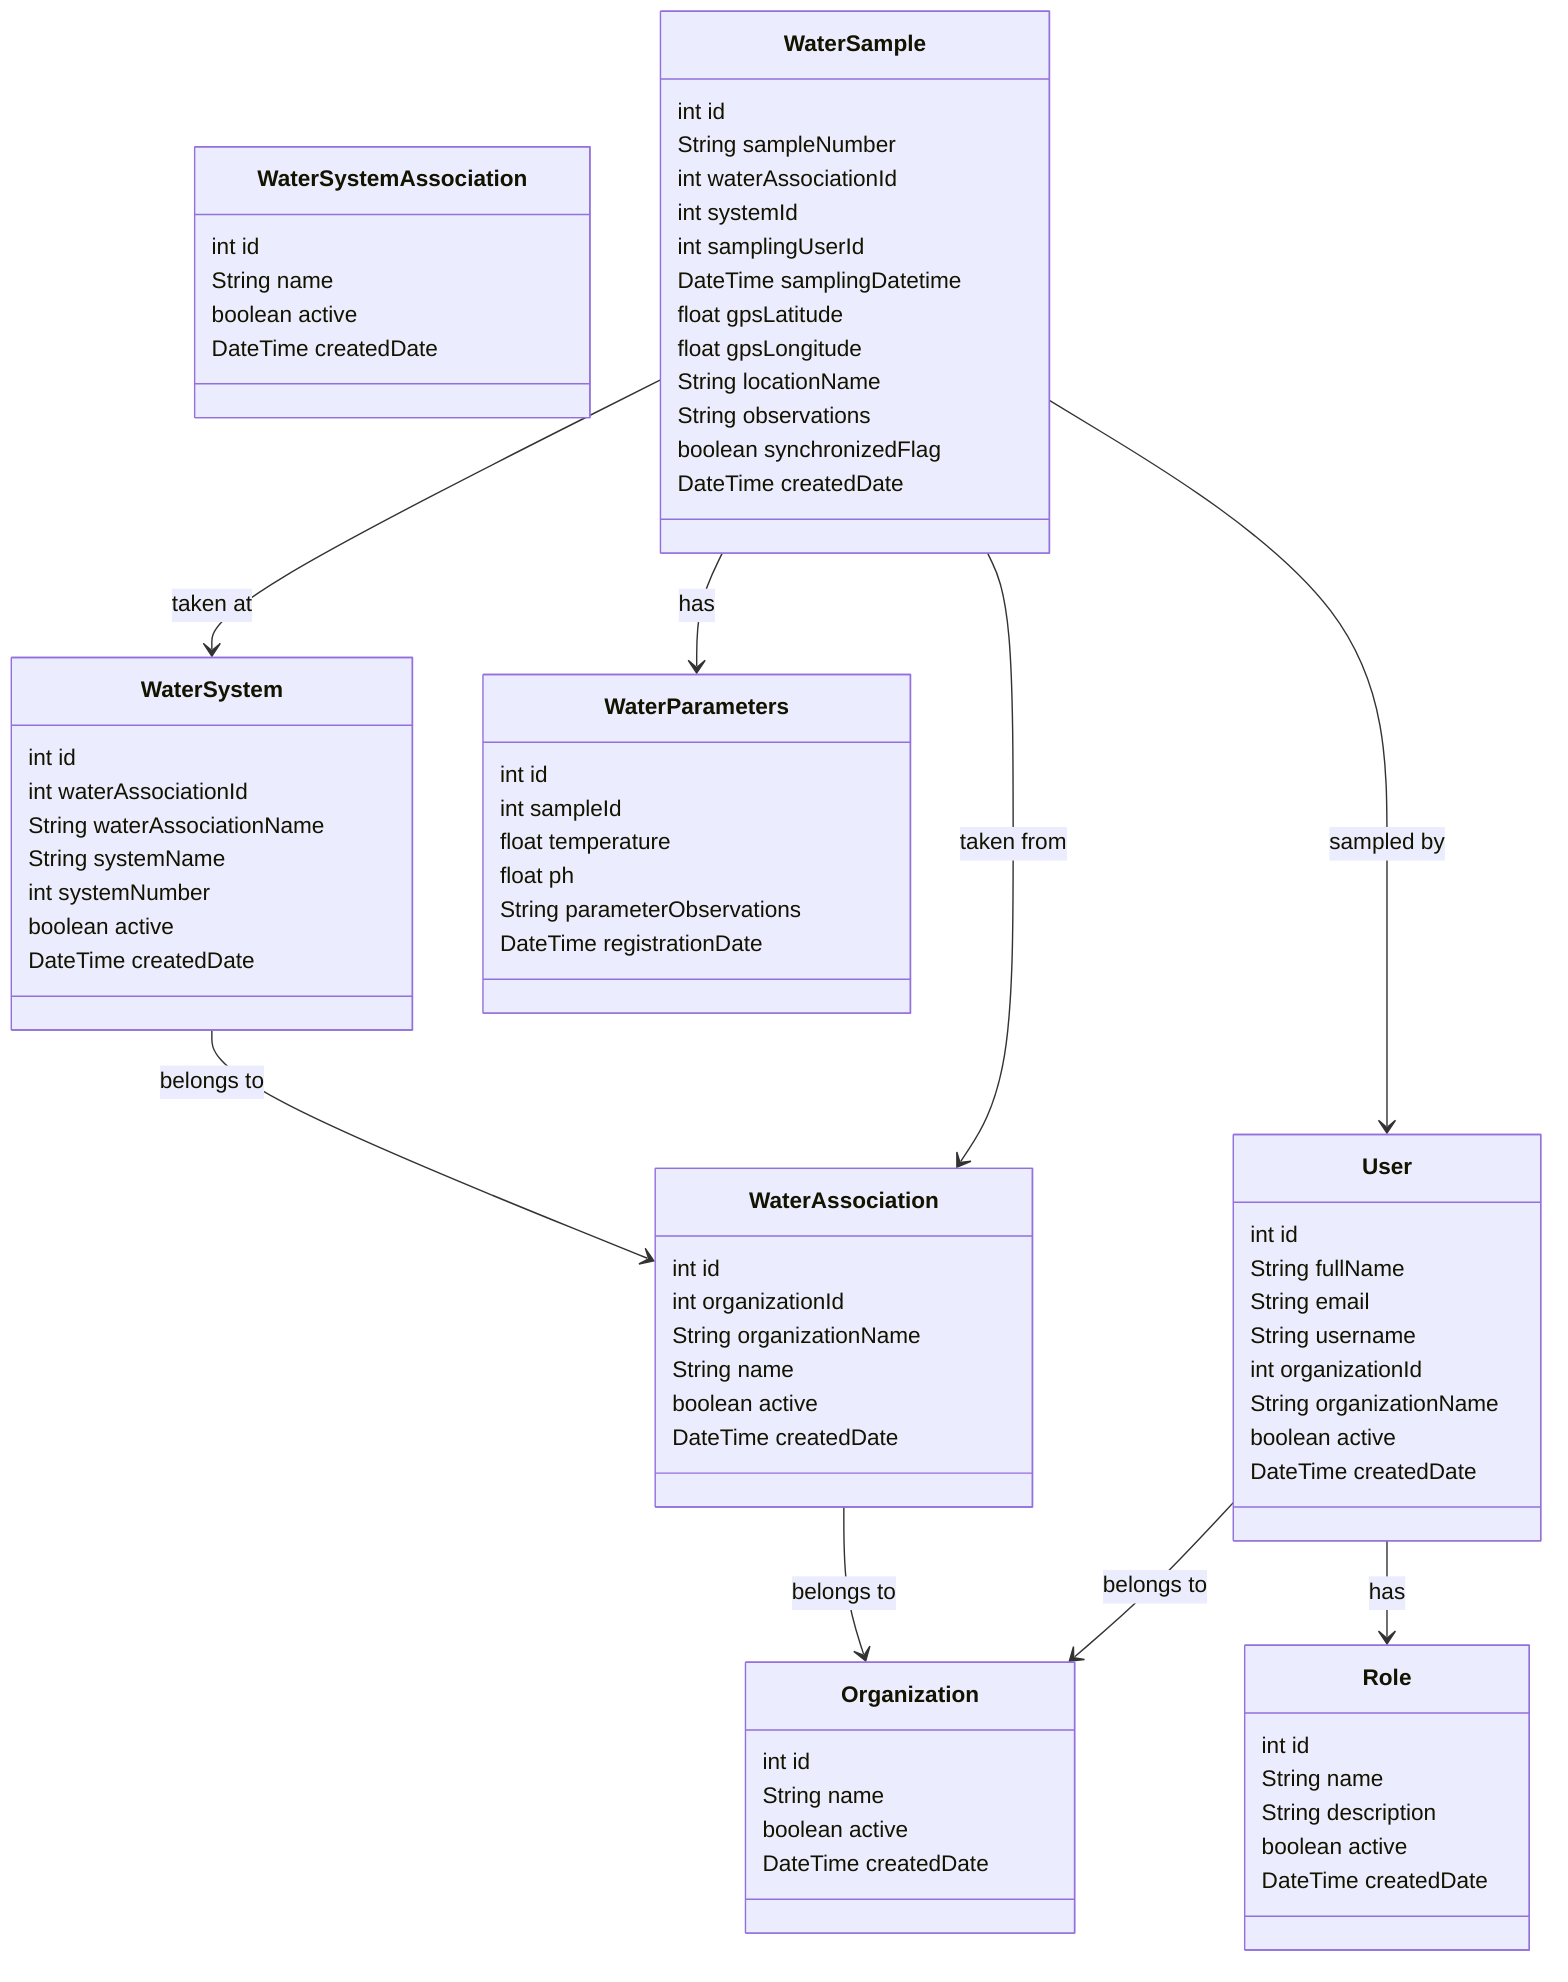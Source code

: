 classDiagram
    class WaterSystem {
        int id
        int waterAssociationId
        String waterAssociationName
        String systemName
        int systemNumber
        boolean active
        DateTime createdDate
    }

    class WaterSystemAssociation {
        int id
        String name
        boolean active
        DateTime createdDate
    }

    class Organization {
        int id
        String name
        boolean active
        DateTime createdDate
    }

    class WaterAssociation {
        int id
        int organizationId
        String organizationName
        String name
        boolean active
        DateTime createdDate
    }

    class User {
        int id
        String fullName
        String email
        String username
        int organizationId
        String organizationName
        boolean active
        DateTime createdDate
    }

    class Role {
        int id
        String name
        String description
        boolean active
        DateTime createdDate
    }

    class WaterSample {
        int id
        String sampleNumber
        int waterAssociationId
        int systemId
        int samplingUserId
        DateTime samplingDatetime
        float gpsLatitude
        float gpsLongitude
        String locationName
        String observations
        boolean synchronizedFlag
        DateTime createdDate
    }

    class WaterParameters {
        int id
        int sampleId
        float temperature
        float ph
        String parameterObservations
        DateTime registrationDate
    }

    WaterSystem --> WaterAssociation : belongs to
    WaterAssociation --> Organization : belongs to
    User --> Organization : belongs to
    User --> Role : has
    WaterSample --> WaterAssociation : taken from
    WaterSample --> WaterSystem : taken at
    WaterSample --> User : sampled by
    WaterSample --> WaterParameters : has